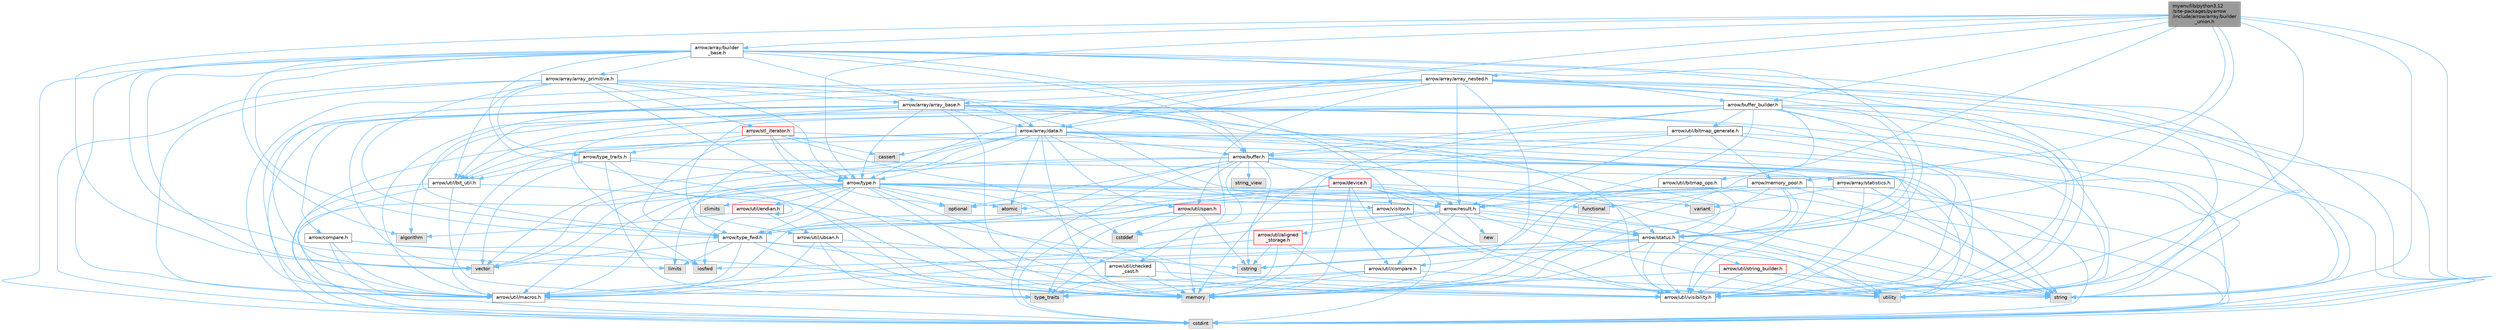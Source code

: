 digraph "myenv/lib/python3.12/site-packages/pyarrow/include/arrow/array/builder_union.h"
{
 // LATEX_PDF_SIZE
  bgcolor="transparent";
  edge [fontname=Helvetica,fontsize=10,labelfontname=Helvetica,labelfontsize=10];
  node [fontname=Helvetica,fontsize=10,shape=box,height=0.2,width=0.4];
  Node1 [id="Node000001",label="myenv/lib/python3.12\l/site-packages/pyarrow\l/include/arrow/array/builder\l_union.h",height=0.2,width=0.4,color="gray40", fillcolor="grey60", style="filled", fontcolor="black",tooltip=" "];
  Node1 -> Node2 [id="edge1_Node000001_Node000002",color="steelblue1",style="solid",tooltip=" "];
  Node2 [id="Node000002",label="cstdint",height=0.2,width=0.4,color="grey60", fillcolor="#E0E0E0", style="filled",tooltip=" "];
  Node1 -> Node3 [id="edge2_Node000001_Node000003",color="steelblue1",style="solid",tooltip=" "];
  Node3 [id="Node000003",label="memory",height=0.2,width=0.4,color="grey60", fillcolor="#E0E0E0", style="filled",tooltip=" "];
  Node1 -> Node4 [id="edge3_Node000001_Node000004",color="steelblue1",style="solid",tooltip=" "];
  Node4 [id="Node000004",label="string",height=0.2,width=0.4,color="grey60", fillcolor="#E0E0E0", style="filled",tooltip=" "];
  Node1 -> Node5 [id="edge4_Node000001_Node000005",color="steelblue1",style="solid",tooltip=" "];
  Node5 [id="Node000005",label="vector",height=0.2,width=0.4,color="grey60", fillcolor="#E0E0E0", style="filled",tooltip=" "];
  Node1 -> Node6 [id="edge5_Node000001_Node000006",color="steelblue1",style="solid",tooltip=" "];
  Node6 [id="Node000006",label="arrow/array/array_nested.h",height=0.2,width=0.4,color="grey40", fillcolor="white", style="filled",URL="$array__nested_8h.html",tooltip=" "];
  Node6 -> Node2 [id="edge6_Node000006_Node000002",color="steelblue1",style="solid",tooltip=" "];
  Node6 -> Node3 [id="edge7_Node000006_Node000003",color="steelblue1",style="solid",tooltip=" "];
  Node6 -> Node4 [id="edge8_Node000006_Node000004",color="steelblue1",style="solid",tooltip=" "];
  Node6 -> Node7 [id="edge9_Node000006_Node000007",color="steelblue1",style="solid",tooltip=" "];
  Node7 [id="Node000007",label="utility",height=0.2,width=0.4,color="grey60", fillcolor="#E0E0E0", style="filled",tooltip=" "];
  Node6 -> Node5 [id="edge10_Node000006_Node000005",color="steelblue1",style="solid",tooltip=" "];
  Node6 -> Node8 [id="edge11_Node000006_Node000008",color="steelblue1",style="solid",tooltip=" "];
  Node8 [id="Node000008",label="arrow/array/array_base.h",height=0.2,width=0.4,color="grey40", fillcolor="white", style="filled",URL="$array__base_8h.html",tooltip=" "];
  Node8 -> Node2 [id="edge12_Node000008_Node000002",color="steelblue1",style="solid",tooltip=" "];
  Node8 -> Node9 [id="edge13_Node000008_Node000009",color="steelblue1",style="solid",tooltip=" "];
  Node9 [id="Node000009",label="iosfwd",height=0.2,width=0.4,color="grey60", fillcolor="#E0E0E0", style="filled",tooltip=" "];
  Node8 -> Node3 [id="edge14_Node000008_Node000003",color="steelblue1",style="solid",tooltip=" "];
  Node8 -> Node4 [id="edge15_Node000008_Node000004",color="steelblue1",style="solid",tooltip=" "];
  Node8 -> Node5 [id="edge16_Node000008_Node000005",color="steelblue1",style="solid",tooltip=" "];
  Node8 -> Node10 [id="edge17_Node000008_Node000010",color="steelblue1",style="solid",tooltip=" "];
  Node10 [id="Node000010",label="arrow/array/data.h",height=0.2,width=0.4,color="grey40", fillcolor="white", style="filled",URL="$data_8h.html",tooltip=" "];
  Node10 -> Node11 [id="edge18_Node000010_Node000011",color="steelblue1",style="solid",tooltip=" "];
  Node11 [id="Node000011",label="atomic",height=0.2,width=0.4,color="grey60", fillcolor="#E0E0E0", style="filled",tooltip=" "];
  Node10 -> Node12 [id="edge19_Node000010_Node000012",color="steelblue1",style="solid",tooltip=" "];
  Node12 [id="Node000012",label="cassert",height=0.2,width=0.4,color="grey60", fillcolor="#E0E0E0", style="filled",tooltip=" "];
  Node10 -> Node2 [id="edge20_Node000010_Node000002",color="steelblue1",style="solid",tooltip=" "];
  Node10 -> Node3 [id="edge21_Node000010_Node000003",color="steelblue1",style="solid",tooltip=" "];
  Node10 -> Node7 [id="edge22_Node000010_Node000007",color="steelblue1",style="solid",tooltip=" "];
  Node10 -> Node5 [id="edge23_Node000010_Node000005",color="steelblue1",style="solid",tooltip=" "];
  Node10 -> Node13 [id="edge24_Node000010_Node000013",color="steelblue1",style="solid",tooltip=" "];
  Node13 [id="Node000013",label="arrow/array/statistics.h",height=0.2,width=0.4,color="grey40", fillcolor="white", style="filled",URL="$arrow_2array_2statistics_8h.html",tooltip=" "];
  Node13 -> Node2 [id="edge25_Node000013_Node000002",color="steelblue1",style="solid",tooltip=" "];
  Node13 -> Node14 [id="edge26_Node000013_Node000014",color="steelblue1",style="solid",tooltip=" "];
  Node14 [id="Node000014",label="optional",height=0.2,width=0.4,color="grey60", fillcolor="#E0E0E0", style="filled",tooltip=" "];
  Node13 -> Node4 [id="edge27_Node000013_Node000004",color="steelblue1",style="solid",tooltip=" "];
  Node13 -> Node15 [id="edge28_Node000013_Node000015",color="steelblue1",style="solid",tooltip=" "];
  Node15 [id="Node000015",label="variant",height=0.2,width=0.4,color="grey60", fillcolor="#E0E0E0", style="filled",tooltip=" "];
  Node13 -> Node16 [id="edge29_Node000013_Node000016",color="steelblue1",style="solid",tooltip=" "];
  Node16 [id="Node000016",label="arrow/util/visibility.h",height=0.2,width=0.4,color="grey40", fillcolor="white", style="filled",URL="$include_2arrow_2util_2visibility_8h.html",tooltip=" "];
  Node10 -> Node17 [id="edge30_Node000010_Node000017",color="steelblue1",style="solid",tooltip=" "];
  Node17 [id="Node000017",label="arrow/buffer.h",height=0.2,width=0.4,color="grey40", fillcolor="white", style="filled",URL="$buffer_8h.html",tooltip=" "];
  Node17 -> Node2 [id="edge31_Node000017_Node000002",color="steelblue1",style="solid",tooltip=" "];
  Node17 -> Node18 [id="edge32_Node000017_Node000018",color="steelblue1",style="solid",tooltip=" "];
  Node18 [id="Node000018",label="cstring",height=0.2,width=0.4,color="grey60", fillcolor="#E0E0E0", style="filled",tooltip=" "];
  Node17 -> Node3 [id="edge33_Node000017_Node000003",color="steelblue1",style="solid",tooltip=" "];
  Node17 -> Node14 [id="edge34_Node000017_Node000014",color="steelblue1",style="solid",tooltip=" "];
  Node17 -> Node4 [id="edge35_Node000017_Node000004",color="steelblue1",style="solid",tooltip=" "];
  Node17 -> Node19 [id="edge36_Node000017_Node000019",color="steelblue1",style="solid",tooltip=" "];
  Node19 [id="Node000019",label="string_view",height=0.2,width=0.4,color="grey60", fillcolor="#E0E0E0", style="filled",tooltip=" "];
  Node17 -> Node7 [id="edge37_Node000017_Node000007",color="steelblue1",style="solid",tooltip=" "];
  Node17 -> Node5 [id="edge38_Node000017_Node000005",color="steelblue1",style="solid",tooltip=" "];
  Node17 -> Node20 [id="edge39_Node000017_Node000020",color="steelblue1",style="solid",tooltip=" "];
  Node20 [id="Node000020",label="arrow/device.h",height=0.2,width=0.4,color="red", fillcolor="#FFF0F0", style="filled",URL="$device_8h.html",tooltip=" "];
  Node20 -> Node2 [id="edge40_Node000020_Node000002",color="steelblue1",style="solid",tooltip=" "];
  Node20 -> Node21 [id="edge41_Node000020_Node000021",color="steelblue1",style="solid",tooltip=" "];
  Node21 [id="Node000021",label="functional",height=0.2,width=0.4,color="grey60", fillcolor="#E0E0E0", style="filled",tooltip=" "];
  Node20 -> Node3 [id="edge42_Node000020_Node000003",color="steelblue1",style="solid",tooltip=" "];
  Node20 -> Node4 [id="edge43_Node000020_Node000004",color="steelblue1",style="solid",tooltip=" "];
  Node20 -> Node26 [id="edge44_Node000020_Node000026",color="steelblue1",style="solid",tooltip=" "];
  Node26 [id="Node000026",label="arrow/result.h",height=0.2,width=0.4,color="grey40", fillcolor="white", style="filled",URL="$result_8h.html",tooltip=" "];
  Node26 -> Node27 [id="edge45_Node000026_Node000027",color="steelblue1",style="solid",tooltip=" "];
  Node27 [id="Node000027",label="cstddef",height=0.2,width=0.4,color="grey60", fillcolor="#E0E0E0", style="filled",tooltip=" "];
  Node26 -> Node28 [id="edge46_Node000026_Node000028",color="steelblue1",style="solid",tooltip=" "];
  Node28 [id="Node000028",label="new",height=0.2,width=0.4,color="grey60", fillcolor="#E0E0E0", style="filled",tooltip=" "];
  Node26 -> Node4 [id="edge47_Node000026_Node000004",color="steelblue1",style="solid",tooltip=" "];
  Node26 -> Node29 [id="edge48_Node000026_Node000029",color="steelblue1",style="solid",tooltip=" "];
  Node29 [id="Node000029",label="type_traits",height=0.2,width=0.4,color="grey60", fillcolor="#E0E0E0", style="filled",tooltip=" "];
  Node26 -> Node7 [id="edge49_Node000026_Node000007",color="steelblue1",style="solid",tooltip=" "];
  Node26 -> Node30 [id="edge50_Node000026_Node000030",color="steelblue1",style="solid",tooltip=" "];
  Node30 [id="Node000030",label="arrow/status.h",height=0.2,width=0.4,color="grey40", fillcolor="white", style="filled",URL="$status_8h.html",tooltip=" "];
  Node30 -> Node18 [id="edge51_Node000030_Node000018",color="steelblue1",style="solid",tooltip=" "];
  Node30 -> Node9 [id="edge52_Node000030_Node000009",color="steelblue1",style="solid",tooltip=" "];
  Node30 -> Node3 [id="edge53_Node000030_Node000003",color="steelblue1",style="solid",tooltip=" "];
  Node30 -> Node4 [id="edge54_Node000030_Node000004",color="steelblue1",style="solid",tooltip=" "];
  Node30 -> Node7 [id="edge55_Node000030_Node000007",color="steelblue1",style="solid",tooltip=" "];
  Node30 -> Node31 [id="edge56_Node000030_Node000031",color="steelblue1",style="solid",tooltip=" "];
  Node31 [id="Node000031",label="arrow/util/compare.h",height=0.2,width=0.4,color="grey40", fillcolor="white", style="filled",URL="$util_2compare_8h.html",tooltip=" "];
  Node31 -> Node3 [id="edge57_Node000031_Node000003",color="steelblue1",style="solid",tooltip=" "];
  Node31 -> Node29 [id="edge58_Node000031_Node000029",color="steelblue1",style="solid",tooltip=" "];
  Node31 -> Node7 [id="edge59_Node000031_Node000007",color="steelblue1",style="solid",tooltip=" "];
  Node31 -> Node25 [id="edge60_Node000031_Node000025",color="steelblue1",style="solid",tooltip=" "];
  Node25 [id="Node000025",label="arrow/util/macros.h",height=0.2,width=0.4,color="grey40", fillcolor="white", style="filled",URL="$macros_8h.html",tooltip=" "];
  Node25 -> Node2 [id="edge61_Node000025_Node000002",color="steelblue1",style="solid",tooltip=" "];
  Node30 -> Node25 [id="edge62_Node000030_Node000025",color="steelblue1",style="solid",tooltip=" "];
  Node30 -> Node32 [id="edge63_Node000030_Node000032",color="steelblue1",style="solid",tooltip=" "];
  Node32 [id="Node000032",label="arrow/util/string_builder.h",height=0.2,width=0.4,color="red", fillcolor="#FFF0F0", style="filled",URL="$string__builder_8h.html",tooltip=" "];
  Node32 -> Node3 [id="edge64_Node000032_Node000003",color="steelblue1",style="solid",tooltip=" "];
  Node32 -> Node4 [id="edge65_Node000032_Node000004",color="steelblue1",style="solid",tooltip=" "];
  Node32 -> Node7 [id="edge66_Node000032_Node000007",color="steelblue1",style="solid",tooltip=" "];
  Node32 -> Node16 [id="edge67_Node000032_Node000016",color="steelblue1",style="solid",tooltip=" "];
  Node30 -> Node16 [id="edge68_Node000030_Node000016",color="steelblue1",style="solid",tooltip=" "];
  Node26 -> Node34 [id="edge69_Node000026_Node000034",color="steelblue1",style="solid",tooltip=" "];
  Node34 [id="Node000034",label="arrow/util/aligned\l_storage.h",height=0.2,width=0.4,color="red", fillcolor="#FFF0F0", style="filled",URL="$aligned__storage_8h.html",tooltip=" "];
  Node34 -> Node18 [id="edge70_Node000034_Node000018",color="steelblue1",style="solid",tooltip=" "];
  Node34 -> Node29 [id="edge71_Node000034_Node000029",color="steelblue1",style="solid",tooltip=" "];
  Node34 -> Node7 [id="edge72_Node000034_Node000007",color="steelblue1",style="solid",tooltip=" "];
  Node34 -> Node25 [id="edge73_Node000034_Node000025",color="steelblue1",style="solid",tooltip=" "];
  Node26 -> Node31 [id="edge74_Node000026_Node000031",color="steelblue1",style="solid",tooltip=" "];
  Node20 -> Node30 [id="edge75_Node000020_Node000030",color="steelblue1",style="solid",tooltip=" "];
  Node20 -> Node23 [id="edge76_Node000020_Node000023",color="steelblue1",style="solid",tooltip=" "];
  Node23 [id="Node000023",label="arrow/type_fwd.h",height=0.2,width=0.4,color="grey40", fillcolor="white", style="filled",URL="$arrow_2type__fwd_8h.html",tooltip=" "];
  Node23 -> Node24 [id="edge77_Node000023_Node000024",color="steelblue1",style="solid",tooltip=" "];
  Node24 [id="Node000024",label="limits",height=0.2,width=0.4,color="grey60", fillcolor="#E0E0E0", style="filled",tooltip=" "];
  Node23 -> Node3 [id="edge78_Node000023_Node000003",color="steelblue1",style="solid",tooltip=" "];
  Node23 -> Node4 [id="edge79_Node000023_Node000004",color="steelblue1",style="solid",tooltip=" "];
  Node23 -> Node5 [id="edge80_Node000023_Node000005",color="steelblue1",style="solid",tooltip=" "];
  Node23 -> Node25 [id="edge81_Node000023_Node000025",color="steelblue1",style="solid",tooltip=" "];
  Node23 -> Node16 [id="edge82_Node000023_Node000016",color="steelblue1",style="solid",tooltip=" "];
  Node20 -> Node31 [id="edge83_Node000020_Node000031",color="steelblue1",style="solid",tooltip=" "];
  Node20 -> Node25 [id="edge84_Node000020_Node000025",color="steelblue1",style="solid",tooltip=" "];
  Node20 -> Node16 [id="edge85_Node000020_Node000016",color="steelblue1",style="solid",tooltip=" "];
  Node17 -> Node30 [id="edge86_Node000017_Node000030",color="steelblue1",style="solid",tooltip=" "];
  Node17 -> Node23 [id="edge87_Node000017_Node000023",color="steelblue1",style="solid",tooltip=" "];
  Node17 -> Node25 [id="edge88_Node000017_Node000025",color="steelblue1",style="solid",tooltip=" "];
  Node17 -> Node36 [id="edge89_Node000017_Node000036",color="steelblue1",style="solid",tooltip=" "];
  Node36 [id="Node000036",label="arrow/util/span.h",height=0.2,width=0.4,color="red", fillcolor="#FFF0F0", style="filled",URL="$span_8h.html",tooltip=" "];
  Node36 -> Node27 [id="edge90_Node000036_Node000027",color="steelblue1",style="solid",tooltip=" "];
  Node36 -> Node2 [id="edge91_Node000036_Node000002",color="steelblue1",style="solid",tooltip=" "];
  Node36 -> Node18 [id="edge92_Node000036_Node000018",color="steelblue1",style="solid",tooltip=" "];
  Node36 -> Node29 [id="edge93_Node000036_Node000029",color="steelblue1",style="solid",tooltip=" "];
  Node17 -> Node16 [id="edge94_Node000017_Node000016",color="steelblue1",style="solid",tooltip=" "];
  Node10 -> Node26 [id="edge95_Node000010_Node000026",color="steelblue1",style="solid",tooltip=" "];
  Node10 -> Node38 [id="edge96_Node000010_Node000038",color="steelblue1",style="solid",tooltip=" "];
  Node38 [id="Node000038",label="arrow/type.h",height=0.2,width=0.4,color="grey40", fillcolor="white", style="filled",URL="$type_8h.html",tooltip=" "];
  Node38 -> Node11 [id="edge97_Node000038_Node000011",color="steelblue1",style="solid",tooltip=" "];
  Node38 -> Node39 [id="edge98_Node000038_Node000039",color="steelblue1",style="solid",tooltip=" "];
  Node39 [id="Node000039",label="climits",height=0.2,width=0.4,color="grey60", fillcolor="#E0E0E0", style="filled",tooltip=" "];
  Node38 -> Node2 [id="edge99_Node000038_Node000002",color="steelblue1",style="solid",tooltip=" "];
  Node38 -> Node9 [id="edge100_Node000038_Node000009",color="steelblue1",style="solid",tooltip=" "];
  Node38 -> Node24 [id="edge101_Node000038_Node000024",color="steelblue1",style="solid",tooltip=" "];
  Node38 -> Node3 [id="edge102_Node000038_Node000003",color="steelblue1",style="solid",tooltip=" "];
  Node38 -> Node14 [id="edge103_Node000038_Node000014",color="steelblue1",style="solid",tooltip=" "];
  Node38 -> Node4 [id="edge104_Node000038_Node000004",color="steelblue1",style="solid",tooltip=" "];
  Node38 -> Node7 [id="edge105_Node000038_Node000007",color="steelblue1",style="solid",tooltip=" "];
  Node38 -> Node15 [id="edge106_Node000038_Node000015",color="steelblue1",style="solid",tooltip=" "];
  Node38 -> Node5 [id="edge107_Node000038_Node000005",color="steelblue1",style="solid",tooltip=" "];
  Node38 -> Node26 [id="edge108_Node000038_Node000026",color="steelblue1",style="solid",tooltip=" "];
  Node38 -> Node23 [id="edge109_Node000038_Node000023",color="steelblue1",style="solid",tooltip=" "];
  Node38 -> Node40 [id="edge110_Node000038_Node000040",color="steelblue1",style="solid",tooltip=" "];
  Node40 [id="Node000040",label="arrow/util/checked\l_cast.h",height=0.2,width=0.4,color="grey40", fillcolor="white", style="filled",URL="$checked__cast_8h.html",tooltip=" "];
  Node40 -> Node3 [id="edge111_Node000040_Node000003",color="steelblue1",style="solid",tooltip=" "];
  Node40 -> Node29 [id="edge112_Node000040_Node000029",color="steelblue1",style="solid",tooltip=" "];
  Node40 -> Node7 [id="edge113_Node000040_Node000007",color="steelblue1",style="solid",tooltip=" "];
  Node38 -> Node41 [id="edge114_Node000038_Node000041",color="steelblue1",style="solid",tooltip=" "];
  Node41 [id="Node000041",label="arrow/util/endian.h",height=0.2,width=0.4,color="red", fillcolor="#FFF0F0", style="filled",URL="$endian_8h.html",tooltip=" "];
  Node41 -> Node41 [id="edge115_Node000041_Node000041",color="steelblue1",style="solid",tooltip=" "];
  Node41 -> Node42 [id="edge116_Node000041_Node000042",color="steelblue1",style="solid",tooltip=" "];
  Node42 [id="Node000042",label="algorithm",height=0.2,width=0.4,color="grey60", fillcolor="#E0E0E0", style="filled",tooltip=" "];
  Node41 -> Node45 [id="edge117_Node000041_Node000045",color="steelblue1",style="solid",tooltip=" "];
  Node45 [id="Node000045",label="arrow/util/ubsan.h",height=0.2,width=0.4,color="grey40", fillcolor="white", style="filled",URL="$ubsan_8h.html",tooltip=" "];
  Node45 -> Node18 [id="edge118_Node000045_Node000018",color="steelblue1",style="solid",tooltip=" "];
  Node45 -> Node3 [id="edge119_Node000045_Node000003",color="steelblue1",style="solid",tooltip=" "];
  Node45 -> Node29 [id="edge120_Node000045_Node000029",color="steelblue1",style="solid",tooltip=" "];
  Node45 -> Node25 [id="edge121_Node000045_Node000025",color="steelblue1",style="solid",tooltip=" "];
  Node38 -> Node25 [id="edge122_Node000038_Node000025",color="steelblue1",style="solid",tooltip=" "];
  Node38 -> Node16 [id="edge123_Node000038_Node000016",color="steelblue1",style="solid",tooltip=" "];
  Node38 -> Node46 [id="edge124_Node000038_Node000046",color="steelblue1",style="solid",tooltip=" "];
  Node46 [id="Node000046",label="arrow/visitor.h",height=0.2,width=0.4,color="grey40", fillcolor="white", style="filled",URL="$visitor_8h.html",tooltip=" "];
  Node46 -> Node30 [id="edge125_Node000046_Node000030",color="steelblue1",style="solid",tooltip=" "];
  Node46 -> Node23 [id="edge126_Node000046_Node000023",color="steelblue1",style="solid",tooltip=" "];
  Node46 -> Node16 [id="edge127_Node000046_Node000016",color="steelblue1",style="solid",tooltip=" "];
  Node10 -> Node23 [id="edge128_Node000010_Node000023",color="steelblue1",style="solid",tooltip=" "];
  Node10 -> Node47 [id="edge129_Node000010_Node000047",color="steelblue1",style="solid",tooltip=" "];
  Node47 [id="Node000047",label="arrow/util/bit_util.h",height=0.2,width=0.4,color="grey40", fillcolor="white", style="filled",URL="$bit__util_8h.html",tooltip=" "];
  Node47 -> Node2 [id="edge130_Node000047_Node000002",color="steelblue1",style="solid",tooltip=" "];
  Node47 -> Node29 [id="edge131_Node000047_Node000029",color="steelblue1",style="solid",tooltip=" "];
  Node47 -> Node25 [id="edge132_Node000047_Node000025",color="steelblue1",style="solid",tooltip=" "];
  Node47 -> Node16 [id="edge133_Node000047_Node000016",color="steelblue1",style="solid",tooltip=" "];
  Node10 -> Node25 [id="edge134_Node000010_Node000025",color="steelblue1",style="solid",tooltip=" "];
  Node10 -> Node36 [id="edge135_Node000010_Node000036",color="steelblue1",style="solid",tooltip=" "];
  Node10 -> Node16 [id="edge136_Node000010_Node000016",color="steelblue1",style="solid",tooltip=" "];
  Node8 -> Node17 [id="edge137_Node000008_Node000017",color="steelblue1",style="solid",tooltip=" "];
  Node8 -> Node48 [id="edge138_Node000008_Node000048",color="steelblue1",style="solid",tooltip=" "];
  Node48 [id="Node000048",label="arrow/compare.h",height=0.2,width=0.4,color="grey40", fillcolor="white", style="filled",URL="$compare_8h.html",tooltip=" "];
  Node48 -> Node2 [id="edge139_Node000048_Node000002",color="steelblue1",style="solid",tooltip=" "];
  Node48 -> Node9 [id="edge140_Node000048_Node000009",color="steelblue1",style="solid",tooltip=" "];
  Node48 -> Node25 [id="edge141_Node000048_Node000025",color="steelblue1",style="solid",tooltip=" "];
  Node48 -> Node16 [id="edge142_Node000048_Node000016",color="steelblue1",style="solid",tooltip=" "];
  Node8 -> Node26 [id="edge143_Node000008_Node000026",color="steelblue1",style="solid",tooltip=" "];
  Node8 -> Node30 [id="edge144_Node000008_Node000030",color="steelblue1",style="solid",tooltip=" "];
  Node8 -> Node38 [id="edge145_Node000008_Node000038",color="steelblue1",style="solid",tooltip=" "];
  Node8 -> Node47 [id="edge146_Node000008_Node000047",color="steelblue1",style="solid",tooltip=" "];
  Node8 -> Node25 [id="edge147_Node000008_Node000025",color="steelblue1",style="solid",tooltip=" "];
  Node8 -> Node16 [id="edge148_Node000008_Node000016",color="steelblue1",style="solid",tooltip=" "];
  Node8 -> Node46 [id="edge149_Node000008_Node000046",color="steelblue1",style="solid",tooltip=" "];
  Node6 -> Node10 [id="edge150_Node000006_Node000010",color="steelblue1",style="solid",tooltip=" "];
  Node6 -> Node26 [id="edge151_Node000006_Node000026",color="steelblue1",style="solid",tooltip=" "];
  Node6 -> Node30 [id="edge152_Node000006_Node000030",color="steelblue1",style="solid",tooltip=" "];
  Node6 -> Node38 [id="edge153_Node000006_Node000038",color="steelblue1",style="solid",tooltip=" "];
  Node6 -> Node23 [id="edge154_Node000006_Node000023",color="steelblue1",style="solid",tooltip=" "];
  Node6 -> Node40 [id="edge155_Node000006_Node000040",color="steelblue1",style="solid",tooltip=" "];
  Node6 -> Node25 [id="edge156_Node000006_Node000025",color="steelblue1",style="solid",tooltip=" "];
  Node6 -> Node16 [id="edge157_Node000006_Node000016",color="steelblue1",style="solid",tooltip=" "];
  Node1 -> Node49 [id="edge158_Node000001_Node000049",color="steelblue1",style="solid",tooltip=" "];
  Node49 [id="Node000049",label="arrow/array/builder\l_base.h",height=0.2,width=0.4,color="grey40", fillcolor="white", style="filled",URL="$builder__base_8h.html",tooltip=" "];
  Node49 -> Node42 [id="edge159_Node000049_Node000042",color="steelblue1",style="solid",tooltip=" "];
  Node49 -> Node2 [id="edge160_Node000049_Node000002",color="steelblue1",style="solid",tooltip=" "];
  Node49 -> Node24 [id="edge161_Node000049_Node000024",color="steelblue1",style="solid",tooltip=" "];
  Node49 -> Node3 [id="edge162_Node000049_Node000003",color="steelblue1",style="solid",tooltip=" "];
  Node49 -> Node7 [id="edge163_Node000049_Node000007",color="steelblue1",style="solid",tooltip=" "];
  Node49 -> Node5 [id="edge164_Node000049_Node000005",color="steelblue1",style="solid",tooltip=" "];
  Node49 -> Node8 [id="edge165_Node000049_Node000008",color="steelblue1",style="solid",tooltip=" "];
  Node49 -> Node50 [id="edge166_Node000049_Node000050",color="steelblue1",style="solid",tooltip=" "];
  Node50 [id="Node000050",label="arrow/array/array_primitive.h",height=0.2,width=0.4,color="grey40", fillcolor="white", style="filled",URL="$array__primitive_8h.html",tooltip=" "];
  Node50 -> Node2 [id="edge167_Node000050_Node000002",color="steelblue1",style="solid",tooltip=" "];
  Node50 -> Node3 [id="edge168_Node000050_Node000003",color="steelblue1",style="solid",tooltip=" "];
  Node50 -> Node8 [id="edge169_Node000050_Node000008",color="steelblue1",style="solid",tooltip=" "];
  Node50 -> Node10 [id="edge170_Node000050_Node000010",color="steelblue1",style="solid",tooltip=" "];
  Node50 -> Node51 [id="edge171_Node000050_Node000051",color="steelblue1",style="solid",tooltip=" "];
  Node51 [id="Node000051",label="arrow/stl_iterator.h",height=0.2,width=0.4,color="red", fillcolor="#FFF0F0", style="filled",URL="$stl__iterator_8h.html",tooltip=" "];
  Node51 -> Node12 [id="edge172_Node000051_Node000012",color="steelblue1",style="solid",tooltip=" "];
  Node51 -> Node27 [id="edge173_Node000051_Node000027",color="steelblue1",style="solid",tooltip=" "];
  Node51 -> Node14 [id="edge174_Node000051_Node000014",color="steelblue1",style="solid",tooltip=" "];
  Node51 -> Node7 [id="edge175_Node000051_Node000007",color="steelblue1",style="solid",tooltip=" "];
  Node51 -> Node38 [id="edge176_Node000051_Node000038",color="steelblue1",style="solid",tooltip=" "];
  Node51 -> Node23 [id="edge177_Node000051_Node000023",color="steelblue1",style="solid",tooltip=" "];
  Node51 -> Node56 [id="edge178_Node000051_Node000056",color="steelblue1",style="solid",tooltip=" "];
  Node56 [id="Node000056",label="arrow/type_traits.h",height=0.2,width=0.4,color="grey40", fillcolor="white", style="filled",URL="$include_2arrow_2type__traits_8h.html",tooltip=" "];
  Node56 -> Node3 [id="edge179_Node000056_Node000003",color="steelblue1",style="solid",tooltip=" "];
  Node56 -> Node4 [id="edge180_Node000056_Node000004",color="steelblue1",style="solid",tooltip=" "];
  Node56 -> Node29 [id="edge181_Node000056_Node000029",color="steelblue1",style="solid",tooltip=" "];
  Node56 -> Node5 [id="edge182_Node000056_Node000005",color="steelblue1",style="solid",tooltip=" "];
  Node56 -> Node38 [id="edge183_Node000056_Node000038",color="steelblue1",style="solid",tooltip=" "];
  Node56 -> Node47 [id="edge184_Node000056_Node000047",color="steelblue1",style="solid",tooltip=" "];
  Node51 -> Node25 [id="edge185_Node000051_Node000025",color="steelblue1",style="solid",tooltip=" "];
  Node50 -> Node38 [id="edge186_Node000050_Node000038",color="steelblue1",style="solid",tooltip=" "];
  Node50 -> Node23 [id="edge187_Node000050_Node000023",color="steelblue1",style="solid",tooltip=" "];
  Node50 -> Node56 [id="edge188_Node000050_Node000056",color="steelblue1",style="solid",tooltip=" "];
  Node50 -> Node47 [id="edge189_Node000050_Node000047",color="steelblue1",style="solid",tooltip=" "];
  Node50 -> Node25 [id="edge190_Node000050_Node000025",color="steelblue1",style="solid",tooltip=" "];
  Node50 -> Node16 [id="edge191_Node000050_Node000016",color="steelblue1",style="solid",tooltip=" "];
  Node49 -> Node17 [id="edge192_Node000049_Node000017",color="steelblue1",style="solid",tooltip=" "];
  Node49 -> Node57 [id="edge193_Node000049_Node000057",color="steelblue1",style="solid",tooltip=" "];
  Node57 [id="Node000057",label="arrow/buffer_builder.h",height=0.2,width=0.4,color="grey40", fillcolor="white", style="filled",URL="$buffer__builder_8h.html",tooltip=" "];
  Node57 -> Node42 [id="edge194_Node000057_Node000042",color="steelblue1",style="solid",tooltip=" "];
  Node57 -> Node2 [id="edge195_Node000057_Node000002",color="steelblue1",style="solid",tooltip=" "];
  Node57 -> Node18 [id="edge196_Node000057_Node000018",color="steelblue1",style="solid",tooltip=" "];
  Node57 -> Node3 [id="edge197_Node000057_Node000003",color="steelblue1",style="solid",tooltip=" "];
  Node57 -> Node4 [id="edge198_Node000057_Node000004",color="steelblue1",style="solid",tooltip=" "];
  Node57 -> Node7 [id="edge199_Node000057_Node000007",color="steelblue1",style="solid",tooltip=" "];
  Node57 -> Node17 [id="edge200_Node000057_Node000017",color="steelblue1",style="solid",tooltip=" "];
  Node57 -> Node30 [id="edge201_Node000057_Node000030",color="steelblue1",style="solid",tooltip=" "];
  Node57 -> Node47 [id="edge202_Node000057_Node000047",color="steelblue1",style="solid",tooltip=" "];
  Node57 -> Node58 [id="edge203_Node000057_Node000058",color="steelblue1",style="solid",tooltip=" "];
  Node58 [id="Node000058",label="arrow/util/bitmap_generate.h",height=0.2,width=0.4,color="grey40", fillcolor="white", style="filled",URL="$bitmap__generate_8h.html",tooltip=" "];
  Node58 -> Node2 [id="edge204_Node000058_Node000002",color="steelblue1",style="solid",tooltip=" "];
  Node58 -> Node3 [id="edge205_Node000058_Node000003",color="steelblue1",style="solid",tooltip=" "];
  Node58 -> Node17 [id="edge206_Node000058_Node000017",color="steelblue1",style="solid",tooltip=" "];
  Node58 -> Node59 [id="edge207_Node000058_Node000059",color="steelblue1",style="solid",tooltip=" "];
  Node59 [id="Node000059",label="arrow/memory_pool.h",height=0.2,width=0.4,color="grey40", fillcolor="white", style="filled",URL="$memory__pool_8h.html",tooltip=" "];
  Node59 -> Node11 [id="edge208_Node000059_Node000011",color="steelblue1",style="solid",tooltip=" "];
  Node59 -> Node2 [id="edge209_Node000059_Node000002",color="steelblue1",style="solid",tooltip=" "];
  Node59 -> Node21 [id="edge210_Node000059_Node000021",color="steelblue1",style="solid",tooltip=" "];
  Node59 -> Node3 [id="edge211_Node000059_Node000003",color="steelblue1",style="solid",tooltip=" "];
  Node59 -> Node4 [id="edge212_Node000059_Node000004",color="steelblue1",style="solid",tooltip=" "];
  Node59 -> Node26 [id="edge213_Node000059_Node000026",color="steelblue1",style="solid",tooltip=" "];
  Node59 -> Node30 [id="edge214_Node000059_Node000030",color="steelblue1",style="solid",tooltip=" "];
  Node59 -> Node23 [id="edge215_Node000059_Node000023",color="steelblue1",style="solid",tooltip=" "];
  Node59 -> Node16 [id="edge216_Node000059_Node000016",color="steelblue1",style="solid",tooltip=" "];
  Node58 -> Node26 [id="edge217_Node000058_Node000026",color="steelblue1",style="solid",tooltip=" "];
  Node58 -> Node47 [id="edge218_Node000058_Node000047",color="steelblue1",style="solid",tooltip=" "];
  Node58 -> Node16 [id="edge219_Node000058_Node000016",color="steelblue1",style="solid",tooltip=" "];
  Node57 -> Node60 [id="edge220_Node000057_Node000060",color="steelblue1",style="solid",tooltip=" "];
  Node60 [id="Node000060",label="arrow/util/bitmap_ops.h",height=0.2,width=0.4,color="grey40", fillcolor="white", style="filled",URL="$bitmap__ops_8h.html",tooltip=" "];
  Node60 -> Node2 [id="edge221_Node000060_Node000002",color="steelblue1",style="solid",tooltip=" "];
  Node60 -> Node3 [id="edge222_Node000060_Node000003",color="steelblue1",style="solid",tooltip=" "];
  Node60 -> Node26 [id="edge223_Node000060_Node000026",color="steelblue1",style="solid",tooltip=" "];
  Node60 -> Node16 [id="edge224_Node000060_Node000016",color="steelblue1",style="solid",tooltip=" "];
  Node57 -> Node25 [id="edge225_Node000057_Node000025",color="steelblue1",style="solid",tooltip=" "];
  Node57 -> Node45 [id="edge226_Node000057_Node000045",color="steelblue1",style="solid",tooltip=" "];
  Node57 -> Node16 [id="edge227_Node000057_Node000016",color="steelblue1",style="solid",tooltip=" "];
  Node49 -> Node26 [id="edge228_Node000049_Node000026",color="steelblue1",style="solid",tooltip=" "];
  Node49 -> Node30 [id="edge229_Node000049_Node000030",color="steelblue1",style="solid",tooltip=" "];
  Node49 -> Node23 [id="edge230_Node000049_Node000023",color="steelblue1",style="solid",tooltip=" "];
  Node49 -> Node25 [id="edge231_Node000049_Node000025",color="steelblue1",style="solid",tooltip=" "];
  Node49 -> Node16 [id="edge232_Node000049_Node000016",color="steelblue1",style="solid",tooltip=" "];
  Node1 -> Node10 [id="edge233_Node000001_Node000010",color="steelblue1",style="solid",tooltip=" "];
  Node1 -> Node57 [id="edge234_Node000001_Node000057",color="steelblue1",style="solid",tooltip=" "];
  Node1 -> Node59 [id="edge235_Node000001_Node000059",color="steelblue1",style="solid",tooltip=" "];
  Node1 -> Node30 [id="edge236_Node000001_Node000030",color="steelblue1",style="solid",tooltip=" "];
  Node1 -> Node38 [id="edge237_Node000001_Node000038",color="steelblue1",style="solid",tooltip=" "];
  Node1 -> Node16 [id="edge238_Node000001_Node000016",color="steelblue1",style="solid",tooltip=" "];
}
